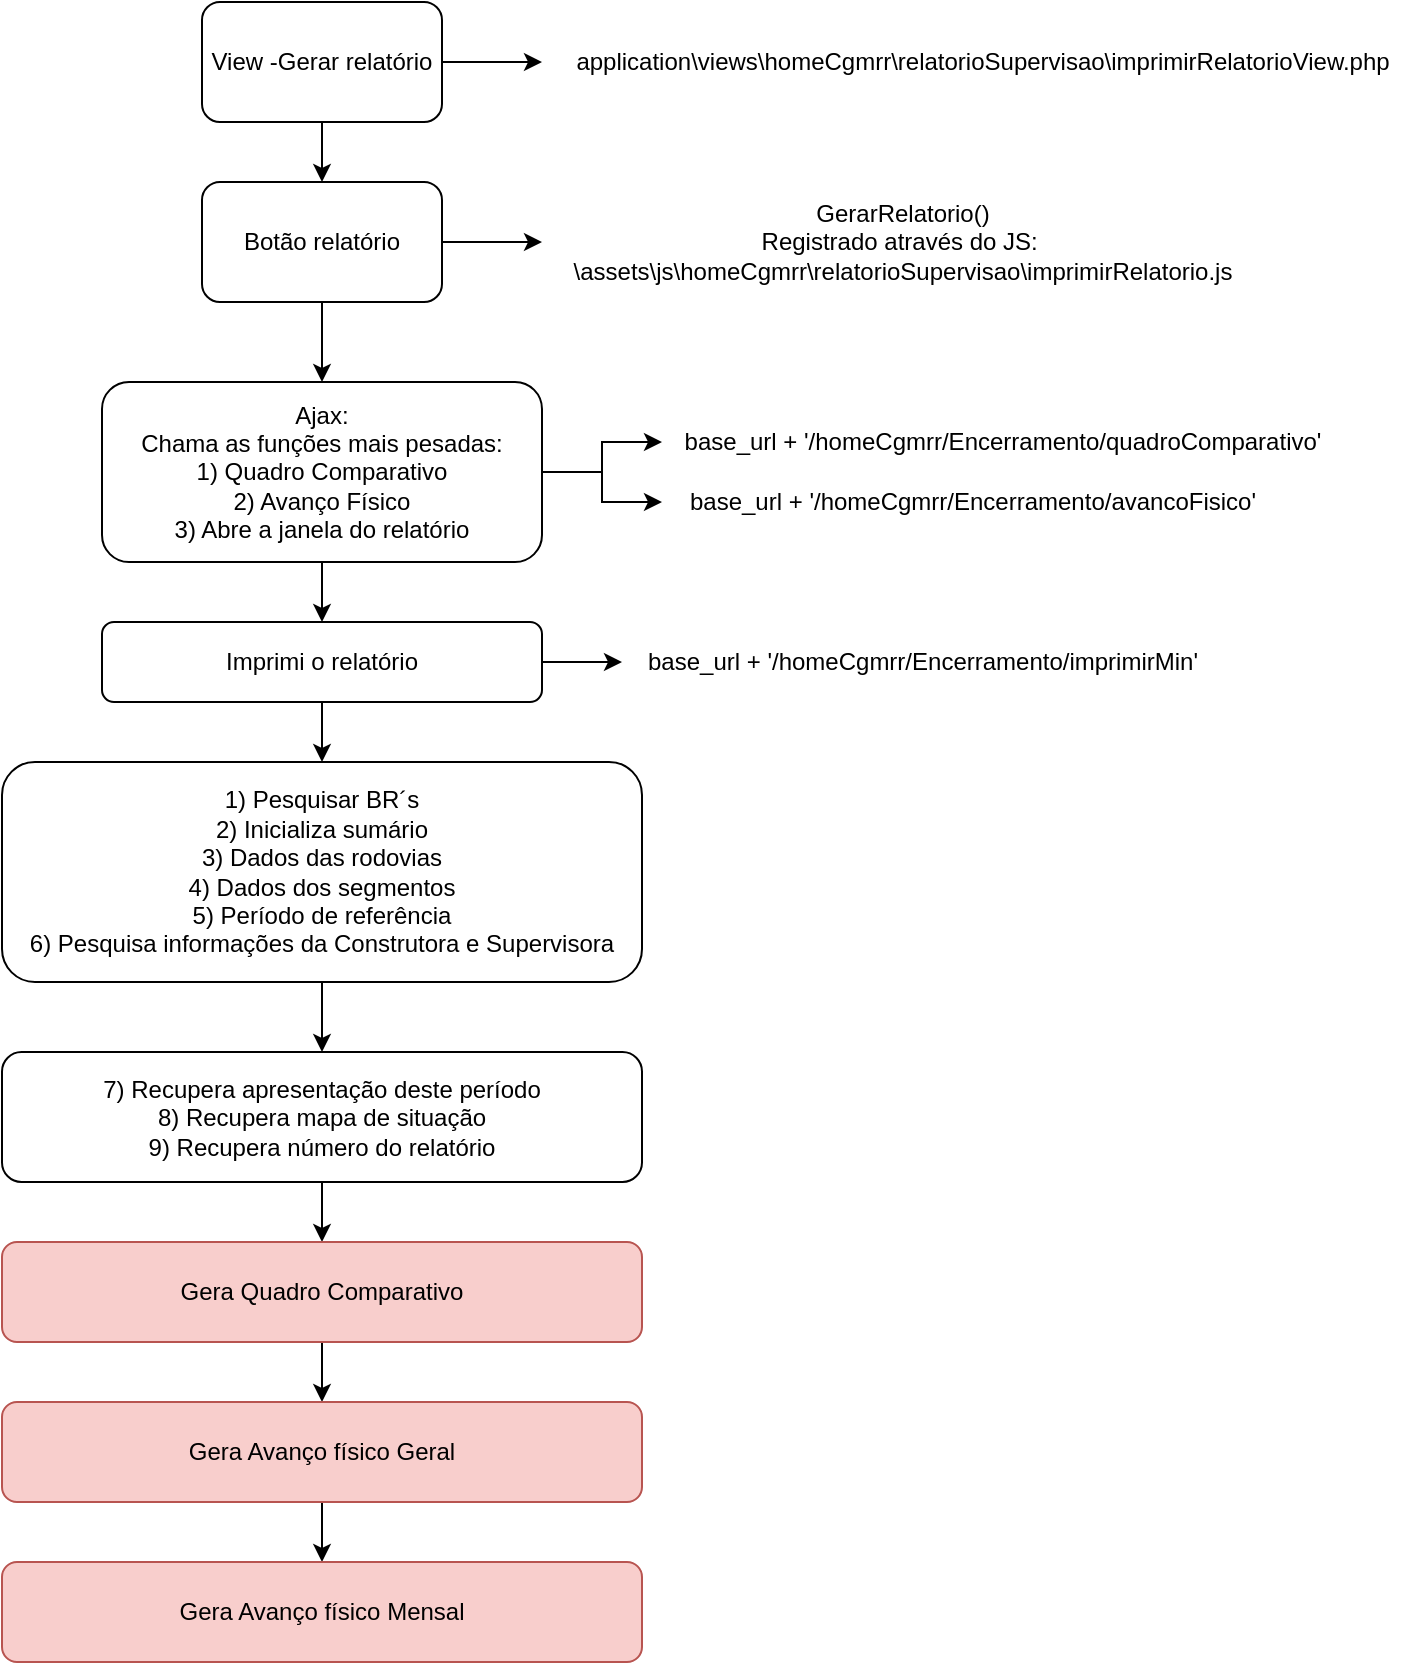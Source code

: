 <mxfile version="13.7.4" type="github">
  <diagram id="4BBpszr6yqTaOu6I7IrI" name="Page-1">
    <mxGraphModel dx="868" dy="479" grid="1" gridSize="10" guides="1" tooltips="1" connect="1" arrows="1" fold="1" page="1" pageScale="1" pageWidth="827" pageHeight="1169" math="0" shadow="0">
      <root>
        <mxCell id="0" />
        <mxCell id="1" parent="0" />
        <mxCell id="o8EUcxwZZLcuRB5tjPqq-3" value="" style="edgeStyle=orthogonalEdgeStyle;rounded=0;orthogonalLoop=1;jettySize=auto;html=1;" parent="1" source="o8EUcxwZZLcuRB5tjPqq-1" target="o8EUcxwZZLcuRB5tjPqq-2" edge="1">
          <mxGeometry relative="1" as="geometry" />
        </mxCell>
        <mxCell id="o8EUcxwZZLcuRB5tjPqq-5" value="" style="edgeStyle=orthogonalEdgeStyle;rounded=0;orthogonalLoop=1;jettySize=auto;html=1;" parent="1" source="o8EUcxwZZLcuRB5tjPqq-1" target="o8EUcxwZZLcuRB5tjPqq-4" edge="1">
          <mxGeometry relative="1" as="geometry" />
        </mxCell>
        <mxCell id="o8EUcxwZZLcuRB5tjPqq-1" value="View -Gerar relatório" style="rounded=1;whiteSpace=wrap;html=1;" parent="1" vertex="1">
          <mxGeometry x="160" y="60" width="120" height="60" as="geometry" />
        </mxCell>
        <mxCell id="o8EUcxwZZLcuRB5tjPqq-2" value="application\views\homeCgmrr\relatorioSupervisao\imprimirRelatorioView.php" style="text;html=1;align=center;verticalAlign=middle;resizable=0;points=[];autosize=1;" parent="1" vertex="1">
          <mxGeometry x="330" y="80" width="440" height="20" as="geometry" />
        </mxCell>
        <mxCell id="o8EUcxwZZLcuRB5tjPqq-7" value="" style="edgeStyle=orthogonalEdgeStyle;rounded=0;orthogonalLoop=1;jettySize=auto;html=1;" parent="1" source="o8EUcxwZZLcuRB5tjPqq-4" target="o8EUcxwZZLcuRB5tjPqq-6" edge="1">
          <mxGeometry relative="1" as="geometry" />
        </mxCell>
        <mxCell id="o8EUcxwZZLcuRB5tjPqq-9" value="" style="edgeStyle=orthogonalEdgeStyle;rounded=0;orthogonalLoop=1;jettySize=auto;html=1;" parent="1" source="o8EUcxwZZLcuRB5tjPqq-4" target="o8EUcxwZZLcuRB5tjPqq-8" edge="1">
          <mxGeometry relative="1" as="geometry" />
        </mxCell>
        <mxCell id="o8EUcxwZZLcuRB5tjPqq-4" value="Botão relatório" style="whiteSpace=wrap;html=1;rounded=1;" parent="1" vertex="1">
          <mxGeometry x="160" y="150" width="120" height="60" as="geometry" />
        </mxCell>
        <mxCell id="o8EUcxwZZLcuRB5tjPqq-6" value="&lt;div&gt;GerarRelatorio()&lt;/div&gt;&lt;div&gt;Registrado através do JS:&amp;nbsp; &lt;br&gt;&lt;/div&gt;&lt;div&gt;\assets\js\homeCgmrr\relatorioSupervisao\imprimirRelatorio.js&lt;br&gt;&lt;/div&gt;" style="text;html=1;align=center;verticalAlign=middle;resizable=0;points=[];autosize=1;" parent="1" vertex="1">
          <mxGeometry x="330" y="155" width="360" height="50" as="geometry" />
        </mxCell>
        <mxCell id="o8EUcxwZZLcuRB5tjPqq-11" value="" style="edgeStyle=orthogonalEdgeStyle;rounded=0;orthogonalLoop=1;jettySize=auto;html=1;" parent="1" source="o8EUcxwZZLcuRB5tjPqq-8" target="o8EUcxwZZLcuRB5tjPqq-10" edge="1">
          <mxGeometry relative="1" as="geometry" />
        </mxCell>
        <mxCell id="o8EUcxwZZLcuRB5tjPqq-13" value="" style="edgeStyle=orthogonalEdgeStyle;rounded=0;orthogonalLoop=1;jettySize=auto;html=1;" parent="1" source="o8EUcxwZZLcuRB5tjPqq-8" target="o8EUcxwZZLcuRB5tjPqq-12" edge="1">
          <mxGeometry relative="1" as="geometry" />
        </mxCell>
        <mxCell id="o8EUcxwZZLcuRB5tjPqq-15" value="" style="edgeStyle=orthogonalEdgeStyle;rounded=0;orthogonalLoop=1;jettySize=auto;html=1;" parent="1" source="o8EUcxwZZLcuRB5tjPqq-8" target="o8EUcxwZZLcuRB5tjPqq-14" edge="1">
          <mxGeometry relative="1" as="geometry" />
        </mxCell>
        <mxCell id="o8EUcxwZZLcuRB5tjPqq-8" value="&lt;div&gt;Ajax:&lt;/div&gt;&lt;div&gt;Chama as funções mais pesadas:&lt;/div&gt;&lt;div&gt;1) Quadro Comparativo&lt;/div&gt;&lt;div&gt;2) Avanço Físico&lt;/div&gt;&lt;div&gt;3) Abre a janela do relatório&lt;/div&gt;" style="whiteSpace=wrap;html=1;rounded=1;" parent="1" vertex="1">
          <mxGeometry x="110" y="250" width="220" height="90" as="geometry" />
        </mxCell>
        <mxCell id="o8EUcxwZZLcuRB5tjPqq-10" value="base_url + &#39;/homeCgmrr/Encerramento/quadroComparativo&#39;" style="text;html=1;align=center;verticalAlign=middle;resizable=0;points=[];autosize=1;" parent="1" vertex="1">
          <mxGeometry x="390" y="270" width="340" height="20" as="geometry" />
        </mxCell>
        <mxCell id="o8EUcxwZZLcuRB5tjPqq-12" value="base_url + &#39;/homeCgmrr/Encerramento/avancoFisico&#39;" style="text;html=1;align=center;verticalAlign=middle;resizable=0;points=[];autosize=1;" parent="1" vertex="1">
          <mxGeometry x="390" y="300" width="310" height="20" as="geometry" />
        </mxCell>
        <mxCell id="o8EUcxwZZLcuRB5tjPqq-17" value="" style="edgeStyle=orthogonalEdgeStyle;rounded=0;orthogonalLoop=1;jettySize=auto;html=1;" parent="1" source="o8EUcxwZZLcuRB5tjPqq-14" target="o8EUcxwZZLcuRB5tjPqq-16" edge="1">
          <mxGeometry relative="1" as="geometry" />
        </mxCell>
        <mxCell id="P8OVS8Y2kgAeHacPPdGE-2" value="" style="edgeStyle=orthogonalEdgeStyle;rounded=0;orthogonalLoop=1;jettySize=auto;html=1;" edge="1" parent="1" source="o8EUcxwZZLcuRB5tjPqq-14" target="P8OVS8Y2kgAeHacPPdGE-1">
          <mxGeometry relative="1" as="geometry" />
        </mxCell>
        <mxCell id="o8EUcxwZZLcuRB5tjPqq-14" value="Imprimi o relatório" style="whiteSpace=wrap;html=1;rounded=1;" parent="1" vertex="1">
          <mxGeometry x="110" y="370" width="220" height="40" as="geometry" />
        </mxCell>
        <mxCell id="o8EUcxwZZLcuRB5tjPqq-16" value="base_url + &#39;/homeCgmrr/Encerramento/imprimirMin&#39;" style="text;html=1;align=center;verticalAlign=middle;resizable=0;points=[];autosize=1;" parent="1" vertex="1">
          <mxGeometry x="370" y="380" width="300" height="20" as="geometry" />
        </mxCell>
        <mxCell id="P8OVS8Y2kgAeHacPPdGE-5" value="" style="edgeStyle=orthogonalEdgeStyle;rounded=0;orthogonalLoop=1;jettySize=auto;html=1;" edge="1" parent="1" source="P8OVS8Y2kgAeHacPPdGE-1" target="P8OVS8Y2kgAeHacPPdGE-4">
          <mxGeometry relative="1" as="geometry" />
        </mxCell>
        <mxCell id="P8OVS8Y2kgAeHacPPdGE-1" value="&lt;div&gt;1) Pesquisar BR´s&lt;/div&gt;&lt;div&gt;2) Inicializa sumário&lt;/div&gt;&lt;div&gt;3) Dados das rodovias&lt;/div&gt;&lt;div&gt;4) Dados dos segmentos&lt;/div&gt;&lt;div&gt;5) Período de referência&lt;/div&gt;&lt;div&gt;6) Pesquisa informações da Construtora e Supervisora&lt;/div&gt;" style="whiteSpace=wrap;html=1;rounded=1;" vertex="1" parent="1">
          <mxGeometry x="60" y="440" width="320" height="110" as="geometry" />
        </mxCell>
        <mxCell id="P8OVS8Y2kgAeHacPPdGE-7" value="" style="edgeStyle=orthogonalEdgeStyle;rounded=0;orthogonalLoop=1;jettySize=auto;html=1;" edge="1" parent="1" source="P8OVS8Y2kgAeHacPPdGE-4" target="P8OVS8Y2kgAeHacPPdGE-6">
          <mxGeometry relative="1" as="geometry" />
        </mxCell>
        <mxCell id="P8OVS8Y2kgAeHacPPdGE-4" value="&lt;div&gt;7) Recupera apresentação deste período&lt;/div&gt;&lt;div&gt;8) Recupera mapa de situação&lt;/div&gt;&lt;div&gt;9) Recupera número do relatório&lt;/div&gt;" style="whiteSpace=wrap;html=1;rounded=1;" vertex="1" parent="1">
          <mxGeometry x="60" y="585" width="320" height="65" as="geometry" />
        </mxCell>
        <mxCell id="P8OVS8Y2kgAeHacPPdGE-9" value="" style="edgeStyle=orthogonalEdgeStyle;rounded=0;orthogonalLoop=1;jettySize=auto;html=1;" edge="1" parent="1" source="P8OVS8Y2kgAeHacPPdGE-6" target="P8OVS8Y2kgAeHacPPdGE-8">
          <mxGeometry relative="1" as="geometry" />
        </mxCell>
        <mxCell id="P8OVS8Y2kgAeHacPPdGE-6" value="Gera Quadro Comparativo" style="whiteSpace=wrap;html=1;rounded=1;fillColor=#f8cecc;strokeColor=#b85450;" vertex="1" parent="1">
          <mxGeometry x="60" y="680" width="320" height="50" as="geometry" />
        </mxCell>
        <mxCell id="P8OVS8Y2kgAeHacPPdGE-11" value="" style="edgeStyle=orthogonalEdgeStyle;rounded=0;orthogonalLoop=1;jettySize=auto;html=1;" edge="1" parent="1" source="P8OVS8Y2kgAeHacPPdGE-8" target="P8OVS8Y2kgAeHacPPdGE-10">
          <mxGeometry relative="1" as="geometry" />
        </mxCell>
        <mxCell id="P8OVS8Y2kgAeHacPPdGE-8" value="Gera Avanço físico Geral" style="whiteSpace=wrap;html=1;rounded=1;fillColor=#f8cecc;strokeColor=#b85450;" vertex="1" parent="1">
          <mxGeometry x="60" y="760" width="320" height="50" as="geometry" />
        </mxCell>
        <mxCell id="P8OVS8Y2kgAeHacPPdGE-10" value="Gera Avanço físico Mensal" style="whiteSpace=wrap;html=1;rounded=1;fillColor=#f8cecc;strokeColor=#b85450;" vertex="1" parent="1">
          <mxGeometry x="60" y="840" width="320" height="50" as="geometry" />
        </mxCell>
      </root>
    </mxGraphModel>
  </diagram>
</mxfile>
